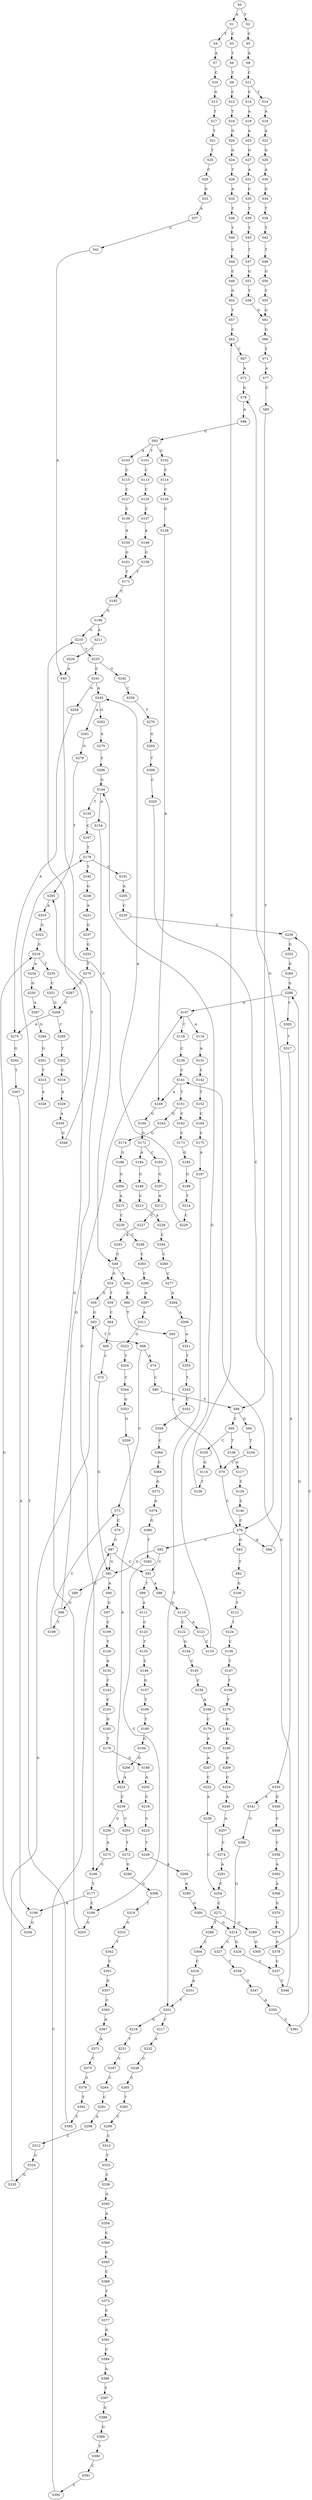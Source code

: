 strict digraph  {
	S0 -> S1 [ label = A ];
	S0 -> S2 [ label = T ];
	S1 -> S3 [ label = C ];
	S1 -> S4 [ label = T ];
	S2 -> S5 [ label = C ];
	S3 -> S6 [ label = T ];
	S4 -> S7 [ label = A ];
	S5 -> S8 [ label = A ];
	S6 -> S9 [ label = T ];
	S7 -> S10 [ label = C ];
	S8 -> S11 [ label = C ];
	S9 -> S12 [ label = C ];
	S10 -> S13 [ label = G ];
	S11 -> S14 [ label = T ];
	S11 -> S15 [ label = C ];
	S12 -> S16 [ label = T ];
	S13 -> S17 [ label = T ];
	S14 -> S18 [ label = A ];
	S15 -> S19 [ label = A ];
	S16 -> S20 [ label = G ];
	S17 -> S21 [ label = T ];
	S18 -> S22 [ label = A ];
	S19 -> S23 [ label = A ];
	S20 -> S24 [ label = G ];
	S21 -> S25 [ label = T ];
	S22 -> S26 [ label = G ];
	S23 -> S27 [ label = G ];
	S24 -> S28 [ label = T ];
	S25 -> S29 [ label = C ];
	S26 -> S30 [ label = A ];
	S27 -> S31 [ label = A ];
	S28 -> S32 [ label = A ];
	S29 -> S33 [ label = G ];
	S30 -> S34 [ label = G ];
	S31 -> S35 [ label = C ];
	S32 -> S36 [ label = T ];
	S33 -> S37 [ label = A ];
	S34 -> S38 [ label = T ];
	S35 -> S39 [ label = T ];
	S36 -> S40 [ label = T ];
	S37 -> S41 [ label = C ];
	S38 -> S42 [ label = T ];
	S39 -> S43 [ label = T ];
	S40 -> S44 [ label = C ];
	S41 -> S45 [ label = A ];
	S42 -> S46 [ label = T ];
	S43 -> S47 [ label = T ];
	S44 -> S48 [ label = C ];
	S45 -> S49 [ label = C ];
	S46 -> S50 [ label = G ];
	S47 -> S51 [ label = G ];
	S48 -> S52 [ label = G ];
	S49 -> S53 [ label = G ];
	S49 -> S54 [ label = T ];
	S50 -> S55 [ label = T ];
	S51 -> S56 [ label = T ];
	S52 -> S57 [ label = T ];
	S53 -> S58 [ label = G ];
	S53 -> S59 [ label = T ];
	S54 -> S60 [ label = G ];
	S55 -> S61 [ label = G ];
	S56 -> S61 [ label = G ];
	S57 -> S62 [ label = C ];
	S58 -> S63 [ label = G ];
	S59 -> S64 [ label = C ];
	S60 -> S65 [ label = T ];
	S61 -> S66 [ label = G ];
	S62 -> S67 [ label = C ];
	S63 -> S68 [ label = T ];
	S64 -> S69 [ label = C ];
	S65 -> S70 [ label = C ];
	S66 -> S71 [ label = T ];
	S67 -> S72 [ label = A ];
	S68 -> S73 [ label = C ];
	S68 -> S74 [ label = A ];
	S69 -> S75 [ label = C ];
	S70 -> S76 [ label = C ];
	S71 -> S77 [ label = A ];
	S72 -> S78 [ label = G ];
	S73 -> S79 [ label = C ];
	S74 -> S80 [ label = C ];
	S75 -> S81 [ label = G ];
	S76 -> S82 [ label = C ];
	S76 -> S83 [ label = G ];
	S76 -> S84 [ label = A ];
	S77 -> S85 [ label = C ];
	S78 -> S86 [ label = A ];
	S79 -> S87 [ label = C ];
	S80 -> S88 [ label = T ];
	S81 -> S89 [ label = G ];
	S81 -> S90 [ label = A ];
	S82 -> S91 [ label = C ];
	S82 -> S81 [ label = G ];
	S83 -> S92 [ label = T ];
	S84 -> S78 [ label = G ];
	S85 -> S88 [ label = T ];
	S86 -> S93 [ label = G ];
	S87 -> S81 [ label = G ];
	S87 -> S91 [ label = C ];
	S88 -> S94 [ label = G ];
	S88 -> S95 [ label = C ];
	S89 -> S96 [ label = G ];
	S90 -> S97 [ label = G ];
	S91 -> S98 [ label = A ];
	S91 -> S99 [ label = T ];
	S92 -> S100 [ label = G ];
	S93 -> S101 [ label = T ];
	S93 -> S102 [ label = G ];
	S93 -> S103 [ label = A ];
	S94 -> S104 [ label = T ];
	S95 -> S105 [ label = C ];
	S95 -> S106 [ label = T ];
	S96 -> S107 [ label = G ];
	S96 -> S108 [ label = T ];
	S97 -> S109 [ label = C ];
	S98 -> S110 [ label = G ];
	S99 -> S111 [ label = A ];
	S100 -> S112 [ label = T ];
	S101 -> S113 [ label = C ];
	S102 -> S114 [ label = C ];
	S103 -> S115 [ label = C ];
	S104 -> S70 [ label = C ];
	S105 -> S116 [ label = G ];
	S106 -> S117 [ label = G ];
	S107 -> S118 [ label = C ];
	S107 -> S119 [ label = A ];
	S108 -> S73 [ label = C ];
	S109 -> S120 [ label = T ];
	S110 -> S121 [ label = A ];
	S110 -> S122 [ label = C ];
	S111 -> S123 [ label = C ];
	S112 -> S124 [ label = T ];
	S113 -> S125 [ label = C ];
	S114 -> S126 [ label = C ];
	S115 -> S127 [ label = C ];
	S116 -> S128 [ label = T ];
	S117 -> S129 [ label = T ];
	S118 -> S130 [ label = C ];
	S119 -> S131 [ label = A ];
	S120 -> S132 [ label = A ];
	S121 -> S133 [ label = C ];
	S122 -> S134 [ label = G ];
	S123 -> S135 [ label = T ];
	S124 -> S136 [ label = C ];
	S125 -> S137 [ label = C ];
	S126 -> S138 [ label = C ];
	S127 -> S139 [ label = C ];
	S128 -> S62 [ label = C ];
	S129 -> S140 [ label = C ];
	S130 -> S141 [ label = C ];
	S131 -> S142 [ label = C ];
	S132 -> S143 [ label = C ];
	S133 -> S144 [ label = G ];
	S134 -> S145 [ label = C ];
	S135 -> S146 [ label = C ];
	S136 -> S147 [ label = T ];
	S137 -> S148 [ label = A ];
	S138 -> S149 [ label = A ];
	S139 -> S150 [ label = A ];
	S140 -> S76 [ label = C ];
	S141 -> S151 [ label = T ];
	S141 -> S149 [ label = A ];
	S142 -> S152 [ label = T ];
	S143 -> S153 [ label = C ];
	S144 -> S154 [ label = A ];
	S144 -> S155 [ label = T ];
	S145 -> S156 [ label = C ];
	S146 -> S157 [ label = G ];
	S147 -> S158 [ label = T ];
	S148 -> S159 [ label = G ];
	S149 -> S160 [ label = G ];
	S150 -> S161 [ label = G ];
	S151 -> S162 [ label = C ];
	S151 -> S163 [ label = G ];
	S152 -> S164 [ label = C ];
	S153 -> S165 [ label = G ];
	S154 -> S166 [ label = G ];
	S155 -> S167 [ label = C ];
	S156 -> S168 [ label = A ];
	S157 -> S169 [ label = T ];
	S158 -> S170 [ label = T ];
	S159 -> S171 [ label = T ];
	S160 -> S172 [ label = G ];
	S161 -> S171 [ label = T ];
	S162 -> S173 [ label = C ];
	S163 -> S174 [ label = G ];
	S164 -> S175 [ label = C ];
	S165 -> S176 [ label = T ];
	S166 -> S177 [ label = T ];
	S167 -> S178 [ label = T ];
	S168 -> S179 [ label = C ];
	S169 -> S180 [ label = T ];
	S170 -> S181 [ label = C ];
	S171 -> S182 [ label = C ];
	S172 -> S183 [ label = C ];
	S172 -> S184 [ label = A ];
	S173 -> S185 [ label = G ];
	S174 -> S186 [ label = G ];
	S175 -> S187 [ label = A ];
	S176 -> S188 [ label = G ];
	S177 -> S189 [ label = C ];
	S177 -> S190 [ label = A ];
	S178 -> S191 [ label = G ];
	S178 -> S192 [ label = T ];
	S179 -> S193 [ label = A ];
	S180 -> S194 [ label = G ];
	S181 -> S195 [ label = G ];
	S182 -> S196 [ label = G ];
	S183 -> S197 [ label = G ];
	S184 -> S198 [ label = G ];
	S185 -> S199 [ label = G ];
	S186 -> S200 [ label = G ];
	S187 -> S201 [ label = T ];
	S188 -> S202 [ label = A ];
	S189 -> S203 [ label = G ];
	S190 -> S204 [ label = G ];
	S191 -> S205 [ label = A ];
	S192 -> S206 [ label = G ];
	S193 -> S207 [ label = A ];
	S194 -> S208 [ label = G ];
	S195 -> S209 [ label = G ];
	S196 -> S210 [ label = G ];
	S196 -> S211 [ label = A ];
	S197 -> S212 [ label = A ];
	S198 -> S213 [ label = C ];
	S199 -> S214 [ label = T ];
	S200 -> S215 [ label = A ];
	S201 -> S216 [ label = G ];
	S201 -> S217 [ label = C ];
	S202 -> S218 [ label = C ];
	S203 -> S210 [ label = G ];
	S204 -> S219 [ label = G ];
	S205 -> S220 [ label = C ];
	S206 -> S221 [ label = A ];
	S207 -> S222 [ label = C ];
	S208 -> S223 [ label = A ];
	S209 -> S224 [ label = C ];
	S210 -> S225 [ label = T ];
	S211 -> S226 [ label = C ];
	S212 -> S227 [ label = C ];
	S213 -> S228 [ label = A ];
	S214 -> S229 [ label = C ];
	S215 -> S230 [ label = C ];
	S216 -> S231 [ label = T ];
	S217 -> S232 [ label = A ];
	S218 -> S233 [ label = C ];
	S219 -> S234 [ label = A ];
	S219 -> S235 [ label = T ];
	S220 -> S236 [ label = C ];
	S221 -> S237 [ label = G ];
	S222 -> S238 [ label = A ];
	S223 -> S239 [ label = C ];
	S224 -> S240 [ label = A ];
	S225 -> S241 [ label = C ];
	S225 -> S242 [ label = G ];
	S226 -> S45 [ label = A ];
	S227 -> S243 [ label = A ];
	S228 -> S244 [ label = C ];
	S229 -> S245 [ label = A ];
	S230 -> S246 [ label = C ];
	S231 -> S247 [ label = G ];
	S232 -> S248 [ label = G ];
	S233 -> S249 [ label = T ];
	S234 -> S250 [ label = G ];
	S235 -> S251 [ label = C ];
	S236 -> S252 [ label = G ];
	S237 -> S253 [ label = G ];
	S238 -> S254 [ label = C ];
	S239 -> S255 [ label = C ];
	S239 -> S256 [ label = G ];
	S240 -> S257 [ label = A ];
	S241 -> S245 [ label = A ];
	S241 -> S258 [ label = G ];
	S242 -> S259 [ label = C ];
	S243 -> S49 [ label = C ];
	S244 -> S260 [ label = C ];
	S245 -> S261 [ label = A ];
	S245 -> S262 [ label = G ];
	S246 -> S263 [ label = C ];
	S247 -> S264 [ label = C ];
	S248 -> S265 [ label = G ];
	S249 -> S266 [ label = A ];
	S250 -> S267 [ label = A ];
	S251 -> S268 [ label = G ];
	S252 -> S269 [ label = G ];
	S253 -> S270 [ label = T ];
	S254 -> S271 [ label = C ];
	S255 -> S272 [ label = T ];
	S256 -> S273 [ label = A ];
	S257 -> S274 [ label = C ];
	S258 -> S275 [ label = A ];
	S259 -> S276 [ label = T ];
	S260 -> S277 [ label = C ];
	S261 -> S278 [ label = G ];
	S262 -> S279 [ label = A ];
	S263 -> S280 [ label = C ];
	S264 -> S281 [ label = C ];
	S265 -> S282 [ label = T ];
	S266 -> S283 [ label = A ];
	S267 -> S284 [ label = G ];
	S268 -> S285 [ label = C ];
	S268 -> S275 [ label = A ];
	S269 -> S286 [ label = G ];
	S270 -> S287 [ label = C ];
	S271 -> S288 [ label = T ];
	S271 -> S289 [ label = G ];
	S272 -> S290 [ label = G ];
	S273 -> S166 [ label = G ];
	S274 -> S291 [ label = A ];
	S275 -> S292 [ label = G ];
	S276 -> S293 [ label = G ];
	S277 -> S294 [ label = A ];
	S278 -> S295 [ label = T ];
	S279 -> S296 [ label = C ];
	S280 -> S297 [ label = A ];
	S281 -> S298 [ label = A ];
	S282 -> S299 [ label = C ];
	S283 -> S300 [ label = G ];
	S284 -> S301 [ label = G ];
	S285 -> S302 [ label = T ];
	S286 -> S107 [ label = G ];
	S286 -> S303 [ label = C ];
	S287 -> S268 [ label = G ];
	S288 -> S304 [ label = C ];
	S289 -> S305 [ label = G ];
	S290 -> S306 [ label = G ];
	S291 -> S254 [ label = C ];
	S292 -> S307 [ label = T ];
	S293 -> S308 [ label = T ];
	S294 -> S309 [ label = A ];
	S295 -> S310 [ label = A ];
	S296 -> S144 [ label = G ];
	S297 -> S311 [ label = A ];
	S298 -> S312 [ label = C ];
	S299 -> S313 [ label = C ];
	S300 -> S314 [ label = G ];
	S301 -> S315 [ label = T ];
	S302 -> S316 [ label = C ];
	S303 -> S317 [ label = T ];
	S304 -> S318 [ label = C ];
	S305 -> S286 [ label = G ];
	S306 -> S319 [ label = T ];
	S307 -> S190 [ label = A ];
	S308 -> S320 [ label = C ];
	S309 -> S321 [ label = A ];
	S310 -> S322 [ label = G ];
	S311 -> S323 [ label = G ];
	S312 -> S324 [ label = G ];
	S313 -> S325 [ label = T ];
	S314 -> S326 [ label = G ];
	S314 -> S327 [ label = C ];
	S315 -> S328 [ label = A ];
	S316 -> S329 [ label = A ];
	S317 -> S330 [ label = A ];
	S318 -> S331 [ label = A ];
	S319 -> S332 [ label = G ];
	S320 -> S76 [ label = C ];
	S321 -> S333 [ label = T ];
	S322 -> S219 [ label = G ];
	S323 -> S334 [ label = T ];
	S324 -> S335 [ label = G ];
	S325 -> S336 [ label = C ];
	S326 -> S337 [ label = C ];
	S327 -> S338 [ label = T ];
	S329 -> S339 [ label = A ];
	S330 -> S340 [ label = G ];
	S330 -> S341 [ label = A ];
	S331 -> S201 [ label = T ];
	S332 -> S342 [ label = T ];
	S333 -> S343 [ label = T ];
	S334 -> S344 [ label = T ];
	S335 -> S63 [ label = G ];
	S336 -> S345 [ label = G ];
	S337 -> S346 [ label = C ];
	S338 -> S347 [ label = G ];
	S339 -> S348 [ label = G ];
	S340 -> S349 [ label = C ];
	S341 -> S350 [ label = G ];
	S342 -> S351 [ label = C ];
	S343 -> S352 [ label = C ];
	S344 -> S353 [ label = G ];
	S345 -> S354 [ label = A ];
	S346 -> S141 [ label = C ];
	S347 -> S355 [ label = A ];
	S348 -> S295 [ label = T ];
	S349 -> S356 [ label = C ];
	S350 -> S314 [ label = G ];
	S351 -> S357 [ label = G ];
	S352 -> S358 [ label = G ];
	S353 -> S359 [ label = G ];
	S354 -> S360 [ label = C ];
	S355 -> S361 [ label = C ];
	S356 -> S362 [ label = A ];
	S357 -> S363 [ label = C ];
	S358 -> S364 [ label = C ];
	S359 -> S223 [ label = A ];
	S360 -> S365 [ label = C ];
	S361 -> S236 [ label = C ];
	S362 -> S366 [ label = A ];
	S363 -> S367 [ label = A ];
	S364 -> S368 [ label = C ];
	S365 -> S369 [ label = C ];
	S366 -> S370 [ label = G ];
	S367 -> S371 [ label = A ];
	S368 -> S372 [ label = G ];
	S369 -> S373 [ label = T ];
	S370 -> S374 [ label = G ];
	S371 -> S375 [ label = C ];
	S372 -> S376 [ label = A ];
	S373 -> S377 [ label = C ];
	S374 -> S378 [ label = G ];
	S375 -> S379 [ label = G ];
	S376 -> S380 [ label = G ];
	S377 -> S381 [ label = G ];
	S378 -> S337 [ label = C ];
	S379 -> S382 [ label = T ];
	S380 -> S383 [ label = T ];
	S381 -> S384 [ label = C ];
	S382 -> S385 [ label = C ];
	S383 -> S189 [ label = C ];
	S384 -> S386 [ label = A ];
	S385 -> S178 [ label = T ];
	S386 -> S387 [ label = T ];
	S387 -> S388 [ label = G ];
	S388 -> S389 [ label = G ];
	S389 -> S390 [ label = T ];
	S390 -> S391 [ label = C ];
	S391 -> S392 [ label = C ];
	S392 -> S87 [ label = C ];
}

